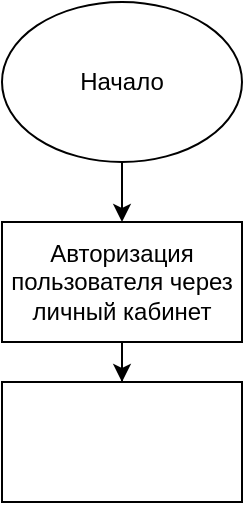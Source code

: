 <mxfile version="10.6.0" type="github"><diagram id="mK7wseUTzCrQQiK8F5lA" name="Page-1"><mxGraphModel dx="1394" dy="796" grid="1" gridSize="10" guides="1" tooltips="1" connect="1" arrows="1" fold="1" page="0" pageScale="1" pageWidth="827" pageHeight="1169" background="none" math="0" shadow="0"><root><mxCell id="0"/><mxCell id="1" parent="0"/><mxCell id="BcaDqK-_PwrmHc4QDdoz-3" value="" style="edgeStyle=orthogonalEdgeStyle;rounded=0;orthogonalLoop=1;jettySize=auto;html=1;" edge="1" parent="1" source="BcaDqK-_PwrmHc4QDdoz-1" target="BcaDqK-_PwrmHc4QDdoz-2"><mxGeometry relative="1" as="geometry"/></mxCell><mxCell id="BcaDqK-_PwrmHc4QDdoz-1" value="Начало" style="ellipse;whiteSpace=wrap;html=1;" vertex="1" parent="1"><mxGeometry x="340" y="30" width="120" height="80" as="geometry"/></mxCell><mxCell id="BcaDqK-_PwrmHc4QDdoz-5" value="" style="edgeStyle=orthogonalEdgeStyle;rounded=0;orthogonalLoop=1;jettySize=auto;html=1;" edge="1" parent="1" source="BcaDqK-_PwrmHc4QDdoz-2" target="BcaDqK-_PwrmHc4QDdoz-4"><mxGeometry relative="1" as="geometry"/></mxCell><mxCell id="BcaDqK-_PwrmHc4QDdoz-2" value="Авторизация пользователя через личный кабинет" style="rounded=0;whiteSpace=wrap;html=1;" vertex="1" parent="1"><mxGeometry x="340" y="140" width="120" height="60" as="geometry"/></mxCell><mxCell id="BcaDqK-_PwrmHc4QDdoz-4" value="" style="rounded=0;whiteSpace=wrap;html=1;" vertex="1" parent="1"><mxGeometry x="340" y="220" width="120" height="60" as="geometry"/></mxCell></root></mxGraphModel></diagram></mxfile>